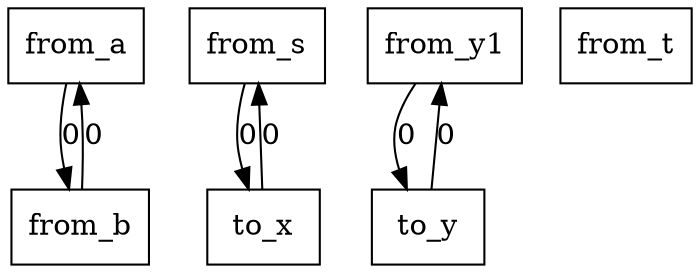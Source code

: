 digraph {
    graph [rankdir=TB
          ,bgcolor=transparent];
    node [shape=box
         ,fillcolor=white
         ,style=filled];
    0 [label=<from_a>];
    1 [label=<from_b>];
    2 [label=<from_s>];
    3 [label=<from_y1>];
    4 [label=<from_t>];
    5 [label=<to_x>];
    6 [label=<to_y>];
    0 -> 1 [label=0];
    1 -> 0 [label=0];
    2 -> 5 [label=0];
    3 -> 6 [label=0];
    5 -> 2 [label=0];
    6 -> 3 [label=0];
}